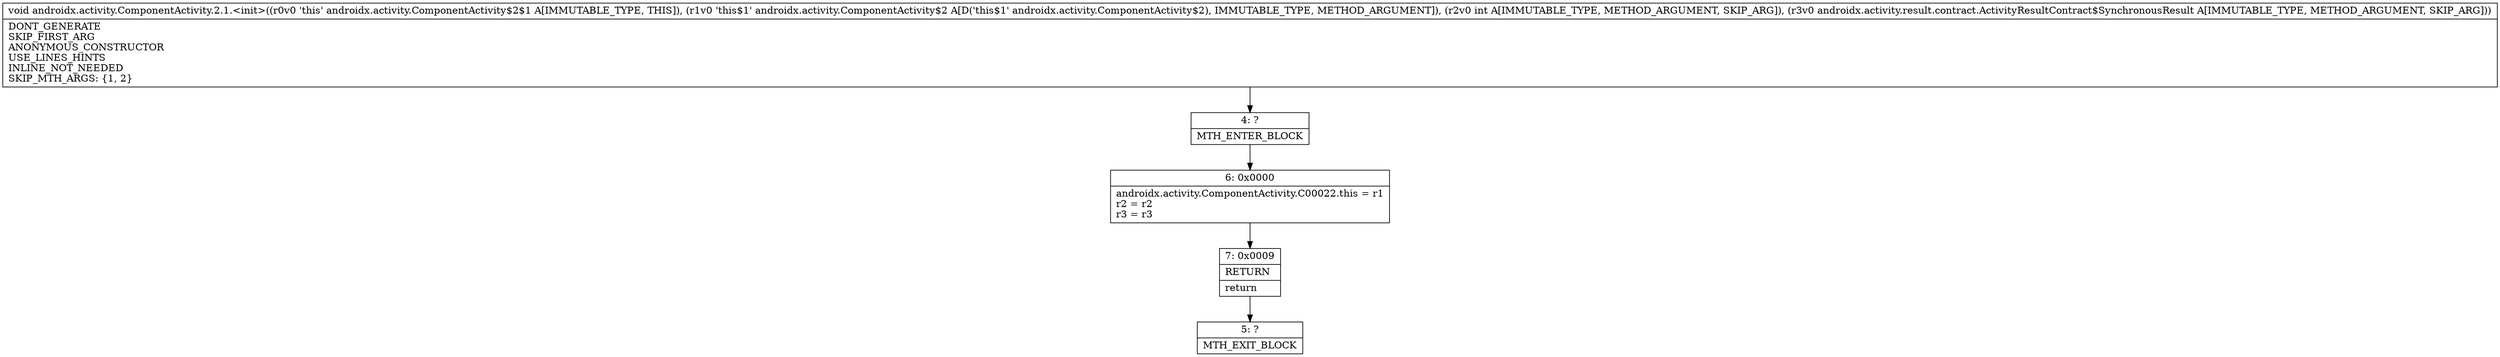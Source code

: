 digraph "CFG forandroidx.activity.ComponentActivity.2.1.\<init\>(Landroidx\/activity\/ComponentActivity$2;ILandroidx\/activity\/result\/contract\/ActivityResultContract$SynchronousResult;)V" {
Node_4 [shape=record,label="{4\:\ ?|MTH_ENTER_BLOCK\l}"];
Node_6 [shape=record,label="{6\:\ 0x0000|androidx.activity.ComponentActivity.C00022.this = r1\lr2 = r2\lr3 = r3\l}"];
Node_7 [shape=record,label="{7\:\ 0x0009|RETURN\l|return\l}"];
Node_5 [shape=record,label="{5\:\ ?|MTH_EXIT_BLOCK\l}"];
MethodNode[shape=record,label="{void androidx.activity.ComponentActivity.2.1.\<init\>((r0v0 'this' androidx.activity.ComponentActivity$2$1 A[IMMUTABLE_TYPE, THIS]), (r1v0 'this$1' androidx.activity.ComponentActivity$2 A[D('this$1' androidx.activity.ComponentActivity$2), IMMUTABLE_TYPE, METHOD_ARGUMENT]), (r2v0 int A[IMMUTABLE_TYPE, METHOD_ARGUMENT, SKIP_ARG]), (r3v0 androidx.activity.result.contract.ActivityResultContract$SynchronousResult A[IMMUTABLE_TYPE, METHOD_ARGUMENT, SKIP_ARG]))  | DONT_GENERATE\lSKIP_FIRST_ARG\lANONYMOUS_CONSTRUCTOR\lUSE_LINES_HINTS\lINLINE_NOT_NEEDED\lSKIP_MTH_ARGS: \{1, 2\}\l}"];
MethodNode -> Node_4;Node_4 -> Node_6;
Node_6 -> Node_7;
Node_7 -> Node_5;
}

